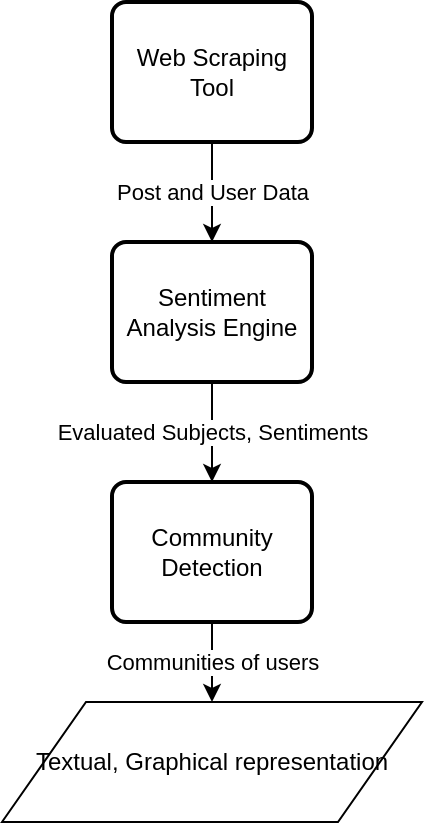 <mxfile version="11.3.1" type="device" pages="1"><diagram id="2oCku7uEi2lZ8_HB2zvA" name="Page-1"><mxGraphModel dx="854" dy="481" grid="1" gridSize="10" guides="1" tooltips="1" connect="1" arrows="1" fold="1" page="1" pageScale="1" pageWidth="850" pageHeight="1100" math="0" shadow="0"><root><mxCell id="0"/><mxCell id="1" parent="0"/><mxCell id="-YTVBKU5eiRBjAgadWd_-1" value="Web Scraping Tool" style="rounded=1;whiteSpace=wrap;html=1;absoluteArcSize=1;arcSize=14;strokeWidth=2;" vertex="1" parent="1"><mxGeometry x="120" y="20" width="100" height="70" as="geometry"/></mxCell><mxCell id="-YTVBKU5eiRBjAgadWd_-2" value="Sentiment Analysis Engine" style="rounded=1;whiteSpace=wrap;html=1;absoluteArcSize=1;arcSize=14;strokeWidth=2;" vertex="1" parent="1"><mxGeometry x="120" y="140" width="100" height="70" as="geometry"/></mxCell><mxCell id="-YTVBKU5eiRBjAgadWd_-3" value="Community Detection" style="rounded=1;whiteSpace=wrap;html=1;absoluteArcSize=1;arcSize=14;strokeWidth=2;" vertex="1" parent="1"><mxGeometry x="120" y="260" width="100" height="70" as="geometry"/></mxCell><mxCell id="-YTVBKU5eiRBjAgadWd_-6" value="Textual, Graphical representation" style="shape=parallelogram;perimeter=parallelogramPerimeter;whiteSpace=wrap;html=1;" vertex="1" parent="1"><mxGeometry x="65" y="370" width="210" height="60" as="geometry"/></mxCell><mxCell id="-YTVBKU5eiRBjAgadWd_-7" value="Post and User Data" style="endArrow=classic;html=1;exitX=0.5;exitY=1;exitDx=0;exitDy=0;entryX=0.5;entryY=0;entryDx=0;entryDy=0;" edge="1" parent="1" source="-YTVBKU5eiRBjAgadWd_-1" target="-YTVBKU5eiRBjAgadWd_-2"><mxGeometry width="50" height="50" relative="1" as="geometry"><mxPoint x="70" y="500" as="sourcePoint"/><mxPoint x="120" y="450" as="targetPoint"/></mxGeometry></mxCell><mxCell id="-YTVBKU5eiRBjAgadWd_-8" value="Evaluated Subjects, Sentiments" style="endArrow=classic;html=1;exitX=0.5;exitY=1;exitDx=0;exitDy=0;entryX=0.5;entryY=0;entryDx=0;entryDy=0;" edge="1" parent="1" source="-YTVBKU5eiRBjAgadWd_-2" target="-YTVBKU5eiRBjAgadWd_-3"><mxGeometry width="50" height="50" relative="1" as="geometry"><mxPoint x="70" y="500" as="sourcePoint"/><mxPoint x="120" y="450" as="targetPoint"/></mxGeometry></mxCell><mxCell id="-YTVBKU5eiRBjAgadWd_-9" value="Communities of users" style="endArrow=classic;html=1;exitX=0.5;exitY=1;exitDx=0;exitDy=0;entryX=0.5;entryY=0;entryDx=0;entryDy=0;" edge="1" parent="1" source="-YTVBKU5eiRBjAgadWd_-3" target="-YTVBKU5eiRBjAgadWd_-6"><mxGeometry width="50" height="50" relative="1" as="geometry"><mxPoint x="70" y="500" as="sourcePoint"/><mxPoint x="120" y="450" as="targetPoint"/></mxGeometry></mxCell></root></mxGraphModel></diagram></mxfile>